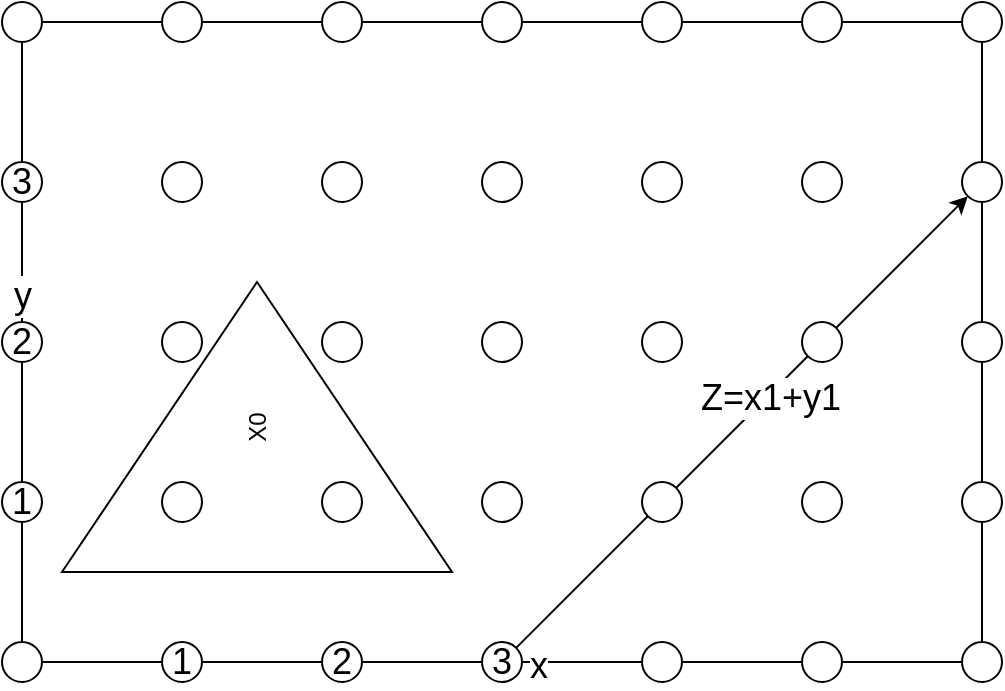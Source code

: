 <mxfile version="10.7.0" type="device"><diagram id="FMp2X6-tMJ2S3mx6lTBC" name="bandb"><mxGraphModel dx="1394" dy="819" grid="1" gridSize="10" guides="1" tooltips="1" connect="1" arrows="1" fold="1" page="1" pageScale="1" pageWidth="850" pageHeight="1100" math="0" shadow="0"><root><mxCell id="0"/><mxCell id="1" parent="0"/><mxCell id="t74CNySsFKEI3PAawQy1-1" value="" style="rounded=0;whiteSpace=wrap;html=1;fillColor=none;" vertex="1" parent="1"><mxGeometry x="240" y="280" width="480" height="320" as="geometry"/></mxCell><mxCell id="t74CNySsFKEI3PAawQy1-2" value="X0" style="triangle;whiteSpace=wrap;html=1;rotation=-90;textDirection=rtl;" vertex="1" parent="1"><mxGeometry x="285" y="385" width="145" height="195" as="geometry"/></mxCell><mxCell id="t74CNySsFKEI3PAawQy1-3" value="" style="endArrow=classic;html=1;entryX=0;entryY=0;entryDx=0;entryDy=0;entryPerimeter=0;" edge="1" parent="1" source="t74CNySsFKEI3PAawQy1-69" target="t74CNySsFKEI3PAawQy1-1"><mxGeometry width="50" height="50" relative="1" as="geometry"><mxPoint x="80" y="640" as="sourcePoint"/><mxPoint x="130" y="590" as="targetPoint"/></mxGeometry></mxCell><mxCell id="t74CNySsFKEI3PAawQy1-7" value="y" style="text;html=1;resizable=0;points=[];align=center;verticalAlign=middle;labelBackgroundColor=#ffffff;fontSize=18;" vertex="1" connectable="0" parent="t74CNySsFKEI3PAawQy1-3"><mxGeometry x="0.115" relative="1" as="geometry"><mxPoint as="offset"/></mxGeometry></mxCell><mxCell id="t74CNySsFKEI3PAawQy1-4" value="" style="endArrow=classic;html=1;entryX=1.001;entryY=1;entryDx=0;entryDy=0;entryPerimeter=0;exitX=0;exitY=1;exitDx=0;exitDy=0;exitPerimeter=0;" edge="1" parent="1" source="t74CNySsFKEI3PAawQy1-1" target="t74CNySsFKEI3PAawQy1-1"><mxGeometry width="50" height="50" relative="1" as="geometry"><mxPoint x="90" y="650" as="sourcePoint"/><mxPoint x="90" y="130" as="targetPoint"/></mxGeometry></mxCell><mxCell id="t74CNySsFKEI3PAawQy1-8" value="x" style="text;html=1;resizable=0;points=[];align=center;verticalAlign=middle;labelBackgroundColor=#ffffff;fontSize=18;" vertex="1" connectable="0" parent="t74CNySsFKEI3PAawQy1-4"><mxGeometry x="0.071" y="-2" relative="1" as="geometry"><mxPoint as="offset"/></mxGeometry></mxCell><mxCell id="t74CNySsFKEI3PAawQy1-5" value="" style="endArrow=classic;html=1;" edge="1" parent="1" source="t74CNySsFKEI3PAawQy1-72" target="t74CNySsFKEI3PAawQy1-61"><mxGeometry width="50" height="50" relative="1" as="geometry"><mxPoint x="510" y="640" as="sourcePoint"/><mxPoint x="560" y="590" as="targetPoint"/></mxGeometry></mxCell><mxCell id="t74CNySsFKEI3PAawQy1-6" value="Z=x1+y1" style="text;html=1;resizable=0;points=[];align=center;verticalAlign=middle;labelBackgroundColor=#ffffff;fontSize=18;" vertex="1" connectable="0" parent="t74CNySsFKEI3PAawQy1-5"><mxGeometry x="0.115" y="-1" relative="1" as="geometry"><mxPoint as="offset"/></mxGeometry></mxCell><mxCell id="t74CNySsFKEI3PAawQy1-24" value="" style="ellipse;whiteSpace=wrap;html=1;aspect=fixed;fontSize=18;" vertex="1" parent="1"><mxGeometry x="230" y="270" width="20" height="20" as="geometry"/></mxCell><mxCell id="t74CNySsFKEI3PAawQy1-25" value="3" style="ellipse;whiteSpace=wrap;html=1;aspect=fixed;fontSize=18;" vertex="1" parent="1"><mxGeometry x="230" y="350" width="20" height="20" as="geometry"/></mxCell><mxCell id="t74CNySsFKEI3PAawQy1-26" value="2" style="ellipse;whiteSpace=wrap;html=1;aspect=fixed;fontSize=18;" vertex="1" parent="1"><mxGeometry x="230" y="430" width="20" height="20" as="geometry"/></mxCell><mxCell id="t74CNySsFKEI3PAawQy1-27" value="1" style="ellipse;whiteSpace=wrap;html=1;aspect=fixed;fontSize=18;" vertex="1" parent="1"><mxGeometry x="230" y="510" width="20" height="20" as="geometry"/></mxCell><mxCell id="t74CNySsFKEI3PAawQy1-30" value="" style="ellipse;whiteSpace=wrap;html=1;aspect=fixed;fontSize=18;" vertex="1" parent="1"><mxGeometry x="310" y="270" width="20" height="20" as="geometry"/></mxCell><mxCell id="t74CNySsFKEI3PAawQy1-31" value="" style="ellipse;whiteSpace=wrap;html=1;aspect=fixed;fontSize=18;" vertex="1" parent="1"><mxGeometry x="310" y="350" width="20" height="20" as="geometry"/></mxCell><mxCell id="t74CNySsFKEI3PAawQy1-32" value="" style="ellipse;whiteSpace=wrap;html=1;aspect=fixed;fontSize=18;" vertex="1" parent="1"><mxGeometry x="310" y="430" width="20" height="20" as="geometry"/></mxCell><mxCell id="t74CNySsFKEI3PAawQy1-33" value="" style="ellipse;whiteSpace=wrap;html=1;aspect=fixed;fontSize=18;" vertex="1" parent="1"><mxGeometry x="310" y="510" width="20" height="20" as="geometry"/></mxCell><mxCell id="t74CNySsFKEI3PAawQy1-36" value="" style="ellipse;whiteSpace=wrap;html=1;aspect=fixed;fontSize=18;" vertex="1" parent="1"><mxGeometry x="390" y="270" width="20" height="20" as="geometry"/></mxCell><mxCell id="t74CNySsFKEI3PAawQy1-37" value="" style="ellipse;whiteSpace=wrap;html=1;aspect=fixed;fontSize=18;" vertex="1" parent="1"><mxGeometry x="390" y="350" width="20" height="20" as="geometry"/></mxCell><mxCell id="t74CNySsFKEI3PAawQy1-38" value="" style="ellipse;whiteSpace=wrap;html=1;aspect=fixed;fontSize=18;" vertex="1" parent="1"><mxGeometry x="390" y="430" width="20" height="20" as="geometry"/></mxCell><mxCell id="t74CNySsFKEI3PAawQy1-39" value="" style="ellipse;whiteSpace=wrap;html=1;aspect=fixed;fontSize=18;" vertex="1" parent="1"><mxGeometry x="390" y="510" width="20" height="20" as="geometry"/></mxCell><mxCell id="t74CNySsFKEI3PAawQy1-42" value="" style="ellipse;whiteSpace=wrap;html=1;aspect=fixed;fontSize=18;" vertex="1" parent="1"><mxGeometry x="470" y="270" width="20" height="20" as="geometry"/></mxCell><mxCell id="t74CNySsFKEI3PAawQy1-43" value="" style="ellipse;whiteSpace=wrap;html=1;aspect=fixed;fontSize=18;" vertex="1" parent="1"><mxGeometry x="470" y="350" width="20" height="20" as="geometry"/></mxCell><mxCell id="t74CNySsFKEI3PAawQy1-44" value="" style="ellipse;whiteSpace=wrap;html=1;aspect=fixed;fontSize=18;" vertex="1" parent="1"><mxGeometry x="470" y="430" width="20" height="20" as="geometry"/></mxCell><mxCell id="t74CNySsFKEI3PAawQy1-45" value="" style="ellipse;whiteSpace=wrap;html=1;aspect=fixed;fontSize=18;" vertex="1" parent="1"><mxGeometry x="470" y="510" width="20" height="20" as="geometry"/></mxCell><mxCell id="t74CNySsFKEI3PAawQy1-48" value="" style="ellipse;whiteSpace=wrap;html=1;aspect=fixed;fontSize=18;" vertex="1" parent="1"><mxGeometry x="550" y="270" width="20" height="20" as="geometry"/></mxCell><mxCell id="t74CNySsFKEI3PAawQy1-49" value="" style="ellipse;whiteSpace=wrap;html=1;aspect=fixed;fontSize=18;" vertex="1" parent="1"><mxGeometry x="550" y="350" width="20" height="20" as="geometry"/></mxCell><mxCell id="t74CNySsFKEI3PAawQy1-50" value="" style="ellipse;whiteSpace=wrap;html=1;aspect=fixed;fontSize=18;" vertex="1" parent="1"><mxGeometry x="550" y="430" width="20" height="20" as="geometry"/></mxCell><mxCell id="t74CNySsFKEI3PAawQy1-51" value="" style="ellipse;whiteSpace=wrap;html=1;aspect=fixed;fontSize=18;" vertex="1" parent="1"><mxGeometry x="550" y="510" width="20" height="20" as="geometry"/></mxCell><mxCell id="t74CNySsFKEI3PAawQy1-54" value="" style="ellipse;whiteSpace=wrap;html=1;aspect=fixed;fontSize=18;" vertex="1" parent="1"><mxGeometry x="630" y="270" width="20" height="20" as="geometry"/></mxCell><mxCell id="t74CNySsFKEI3PAawQy1-55" value="" style="ellipse;whiteSpace=wrap;html=1;aspect=fixed;fontSize=18;" vertex="1" parent="1"><mxGeometry x="630" y="350" width="20" height="20" as="geometry"/></mxCell><mxCell id="t74CNySsFKEI3PAawQy1-56" value="" style="ellipse;whiteSpace=wrap;html=1;aspect=fixed;fontSize=18;" vertex="1" parent="1"><mxGeometry x="630" y="430" width="20" height="20" as="geometry"/></mxCell><mxCell id="t74CNySsFKEI3PAawQy1-57" value="" style="ellipse;whiteSpace=wrap;html=1;aspect=fixed;fontSize=18;" vertex="1" parent="1"><mxGeometry x="630" y="510" width="20" height="20" as="geometry"/></mxCell><mxCell id="t74CNySsFKEI3PAawQy1-60" value="" style="ellipse;whiteSpace=wrap;html=1;aspect=fixed;fontSize=18;" vertex="1" parent="1"><mxGeometry x="710" y="270" width="20" height="20" as="geometry"/></mxCell><mxCell id="t74CNySsFKEI3PAawQy1-61" value="" style="ellipse;whiteSpace=wrap;html=1;aspect=fixed;fontSize=18;" vertex="1" parent="1"><mxGeometry x="710" y="350" width="20" height="20" as="geometry"/></mxCell><mxCell id="t74CNySsFKEI3PAawQy1-62" value="" style="ellipse;whiteSpace=wrap;html=1;aspect=fixed;fontSize=18;" vertex="1" parent="1"><mxGeometry x="710" y="430" width="20" height="20" as="geometry"/></mxCell><mxCell id="t74CNySsFKEI3PAawQy1-63" value="" style="ellipse;whiteSpace=wrap;html=1;aspect=fixed;fontSize=18;" vertex="1" parent="1"><mxGeometry x="710" y="510" width="20" height="20" as="geometry"/></mxCell><mxCell id="t74CNySsFKEI3PAawQy1-69" value="" style="ellipse;whiteSpace=wrap;html=1;aspect=fixed;fontSize=18;" vertex="1" parent="1"><mxGeometry x="230" y="590" width="20" height="20" as="geometry"/></mxCell><mxCell id="t74CNySsFKEI3PAawQy1-70" value="1" style="ellipse;whiteSpace=wrap;html=1;aspect=fixed;fontSize=18;" vertex="1" parent="1"><mxGeometry x="310" y="590" width="20" height="20" as="geometry"/></mxCell><mxCell id="t74CNySsFKEI3PAawQy1-71" value="2" style="ellipse;whiteSpace=wrap;html=1;aspect=fixed;fontSize=18;" vertex="1" parent="1"><mxGeometry x="390" y="590" width="20" height="20" as="geometry"/></mxCell><mxCell id="t74CNySsFKEI3PAawQy1-72" value="3" style="ellipse;whiteSpace=wrap;html=1;aspect=fixed;fontSize=18;" vertex="1" parent="1"><mxGeometry x="470" y="590" width="20" height="20" as="geometry"/></mxCell><mxCell id="t74CNySsFKEI3PAawQy1-73" value="" style="ellipse;whiteSpace=wrap;html=1;aspect=fixed;fontSize=18;" vertex="1" parent="1"><mxGeometry x="550" y="590" width="20" height="20" as="geometry"/></mxCell><mxCell id="t74CNySsFKEI3PAawQy1-74" value="" style="ellipse;whiteSpace=wrap;html=1;aspect=fixed;fontSize=18;" vertex="1" parent="1"><mxGeometry x="630" y="590" width="20" height="20" as="geometry"/></mxCell><mxCell id="t74CNySsFKEI3PAawQy1-75" value="" style="ellipse;whiteSpace=wrap;html=1;aspect=fixed;fontSize=18;" vertex="1" parent="1"><mxGeometry x="710" y="590" width="20" height="20" as="geometry"/></mxCell></root></mxGraphModel></diagram></mxfile>